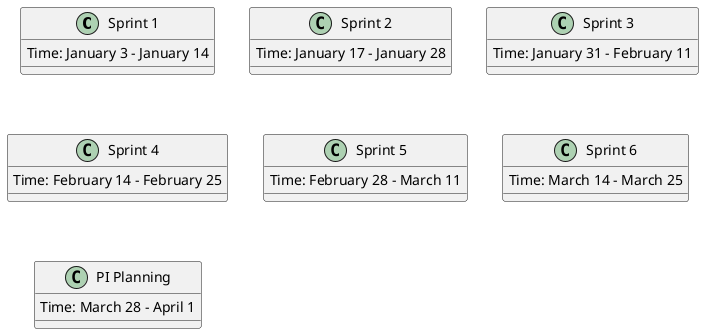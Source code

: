 @startuml Sprint Calendar for 22.1 PI

class "Sprint 1" {
  Time: January 3 - January 14
  'void methods()
}

class "Sprint 2" {
  Time: January 17 - January 28
  'void methods()
}

class "Sprint 3" {
  Time: January 31 - February 11
  'void methods()
}

class "Sprint 4" {
  Time: February 14 - February 25
  'void methods()
}

class "Sprint 5" {
  Time: February 28 - March 11
  'void methods()
}

class "Sprint 6" {
  Time: March 14 - March 25
  'void methods()
}

class "PI Planning" {
  Time: March 28 - April 1
  'void methods()
}

@enduml